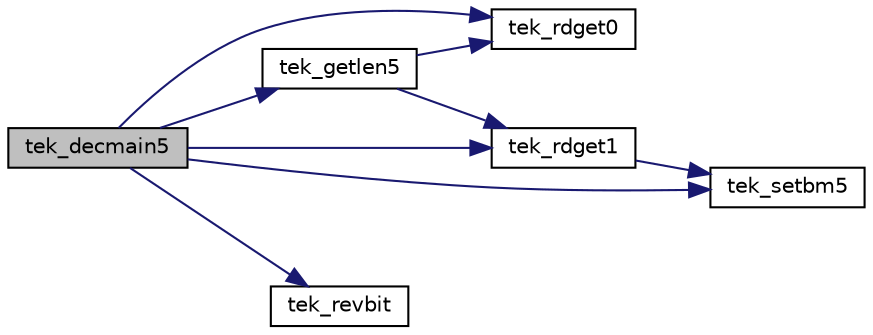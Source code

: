 digraph "tek_decmain5"
{
 // LATEX_PDF_SIZE
  edge [fontname="Helvetica",fontsize="10",labelfontname="Helvetica",labelfontsize="10"];
  node [fontname="Helvetica",fontsize="10",shape=record];
  rankdir="LR";
  Node1 [label="tek_decmain5",height=0.2,width=0.4,color="black", fillcolor="grey75", style="filled", fontcolor="black",tooltip=" "];
  Node1 -> Node2 [color="midnightblue",fontsize="10",style="solid",fontname="Helvetica"];
  Node2 [label="tek_getlen5",height=0.2,width=0.4,color="black", fillcolor="white", style="filled",URL="$autodec___8c.html#a62bff5997b4c8b44edd54cde4d0ed647",tooltip=" "];
  Node2 -> Node3 [color="midnightblue",fontsize="10",style="solid",fontname="Helvetica"];
  Node3 [label="tek_rdget0",height=0.2,width=0.4,color="black", fillcolor="white", style="filled",URL="$autodec___8c.html#acbe7c667aa9821c570ff3f9f892c885d",tooltip=" "];
  Node2 -> Node4 [color="midnightblue",fontsize="10",style="solid",fontname="Helvetica"];
  Node4 [label="tek_rdget1",height=0.2,width=0.4,color="black", fillcolor="white", style="filled",URL="$autodec___8c.html#ad47117a8e15ddb593559472bfd1a913f",tooltip=" "];
  Node4 -> Node5 [color="midnightblue",fontsize="10",style="solid",fontname="Helvetica"];
  Node5 [label="tek_setbm5",height=0.2,width=0.4,color="black", fillcolor="white", style="filled",URL="$autodec___8c.html#a6dccddf1b7cc7d769e8074a44e204172",tooltip=" "];
  Node1 -> Node3 [color="midnightblue",fontsize="10",style="solid",fontname="Helvetica"];
  Node1 -> Node4 [color="midnightblue",fontsize="10",style="solid",fontname="Helvetica"];
  Node1 -> Node6 [color="midnightblue",fontsize="10",style="solid",fontname="Helvetica"];
  Node6 [label="tek_revbit",height=0.2,width=0.4,color="black", fillcolor="white", style="filled",URL="$autodec___8c.html#aef039e6537565330cab9657b27960b23",tooltip=" "];
  Node1 -> Node5 [color="midnightblue",fontsize="10",style="solid",fontname="Helvetica"];
}

